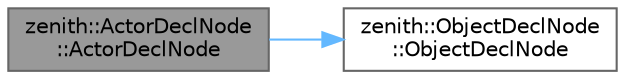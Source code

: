 digraph "zenith::ActorDeclNode::ActorDeclNode"
{
 // LATEX_PDF_SIZE
  bgcolor="transparent";
  edge [fontname=Helvetica,fontsize=10,labelfontname=Helvetica,labelfontsize=10];
  node [fontname=Helvetica,fontsize=10,shape=box,height=0.2,width=0.4];
  rankdir="LR";
  Node1 [id="Node000001",label="zenith::ActorDeclNode\l::ActorDeclNode",height=0.2,width=0.4,color="gray40", fillcolor="grey60", style="filled", fontcolor="black",tooltip=" "];
  Node1 -> Node2 [id="edge1_Node000001_Node000002",color="steelblue1",style="solid",tooltip=" "];
  Node2 [id="Node000002",label="zenith::ObjectDeclNode\l::ObjectDeclNode",height=0.2,width=0.4,color="grey40", fillcolor="white", style="filled",URL="$structzenith_1_1_object_decl_node.html#aa06111b140c50dfd2b2fe0c8a3daa27f",tooltip=" "];
}
